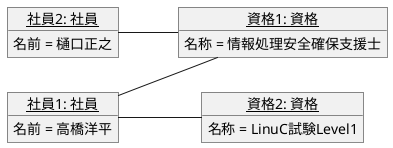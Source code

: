 @startuml 資格取得のオブジェクト図
left to right direction
object "<u>社員1: 社員</u>" as employee1 {
名前 = 高橋洋平
}
object "<u>社員2: 社員</u>" as employee2 {
名前 = 樋口正之
}
object "<u>資格1: 資格</u>" as qualification1 {
名称 = 情報処理安全確保支援士
}
object "<u>資格2: 資格</u>" as qualification2 {
名称 = LinuC試験Level1
}

employee1 -- qualification1
employee2 -- qualification1
employee1 -- qualification2
@enduml